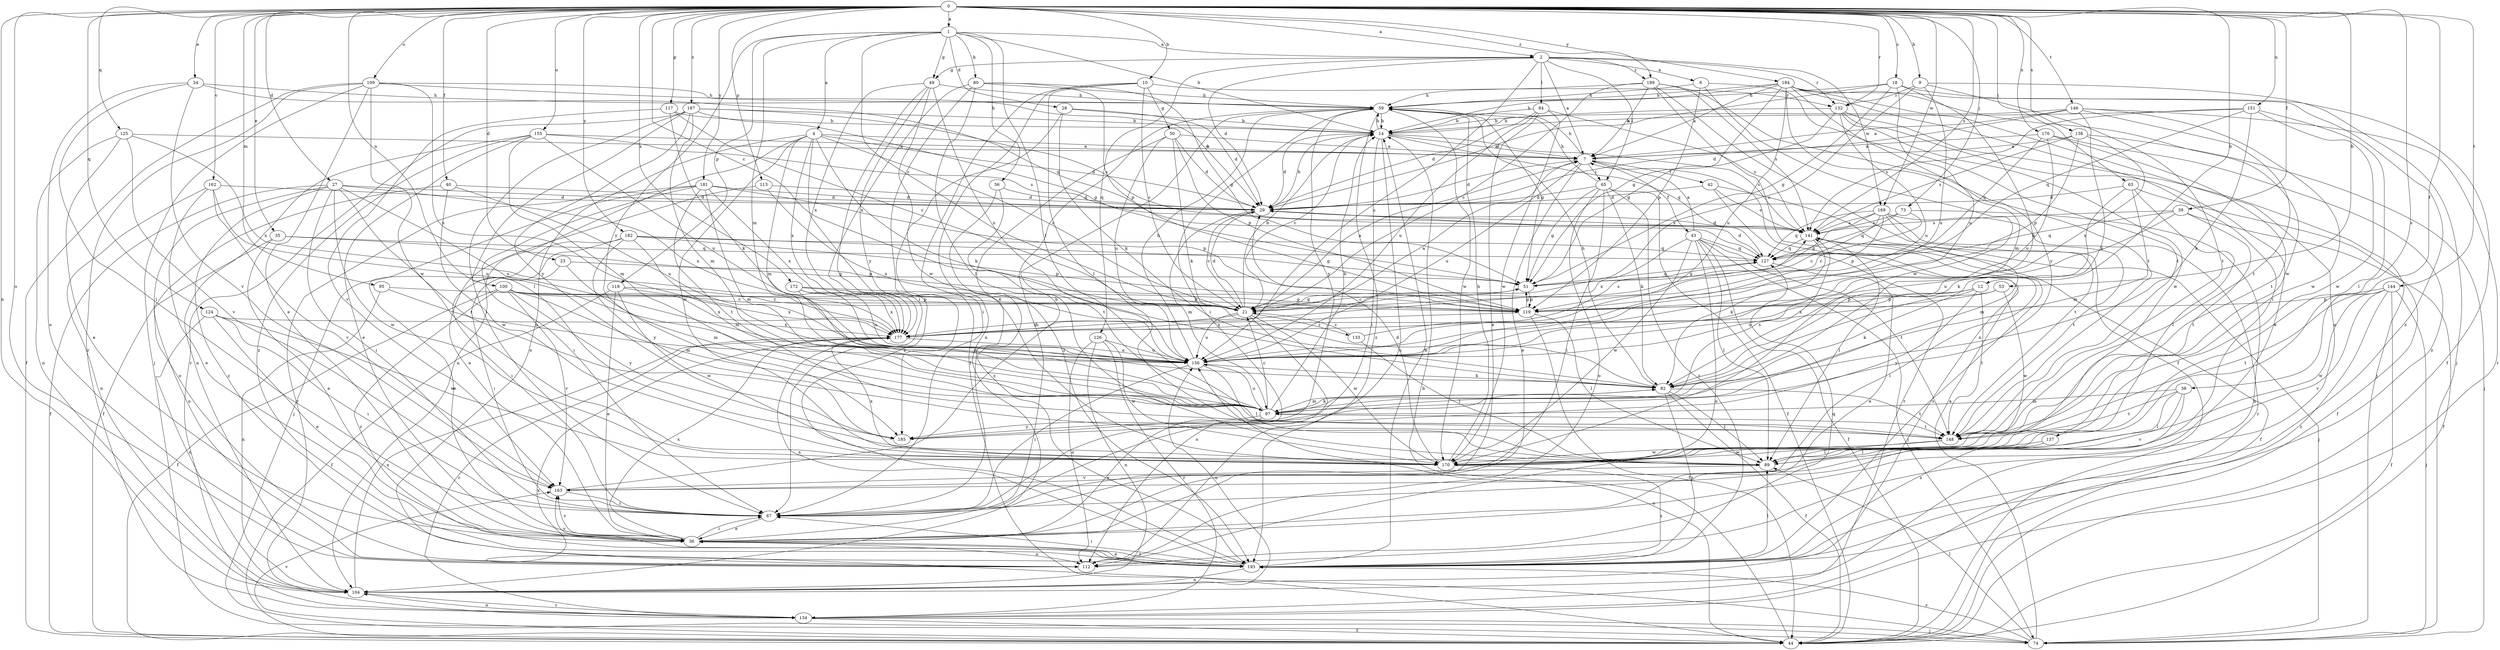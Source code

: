 strict digraph  {
0;
1;
2;
4;
6;
7;
9;
10;
12;
14;
18;
21;
23;
27;
28;
29;
34;
35;
36;
38;
39;
40;
42;
43;
44;
49;
50;
51;
53;
56;
59;
63;
65;
67;
73;
74;
80;
82;
84;
89;
95;
97;
100;
104;
109;
112;
113;
117;
118;
119;
124;
125;
126;
127;
132;
133;
134;
137;
138;
141;
144;
146;
148;
151;
155;
156;
162;
163;
169;
170;
172;
176;
177;
181;
182;
184;
185;
187;
189;
193;
0 -> 1  [label=a];
0 -> 2  [label=a];
0 -> 9  [label=b];
0 -> 10  [label=b];
0 -> 12  [label=b];
0 -> 18  [label=c];
0 -> 21  [label=c];
0 -> 23  [label=d];
0 -> 27  [label=d];
0 -> 34  [label=e];
0 -> 35  [label=e];
0 -> 38  [label=f];
0 -> 39  [label=f];
0 -> 40  [label=f];
0 -> 53  [label=h];
0 -> 63  [label=i];
0 -> 73  [label=j];
0 -> 95  [label=m];
0 -> 100  [label=n];
0 -> 104  [label=n];
0 -> 109  [label=o];
0 -> 112  [label=o];
0 -> 113  [label=p];
0 -> 117  [label=p];
0 -> 124  [label=q];
0 -> 125  [label=q];
0 -> 132  [label=r];
0 -> 137  [label=s];
0 -> 138  [label=s];
0 -> 141  [label=s];
0 -> 144  [label=t];
0 -> 146  [label=t];
0 -> 151  [label=u];
0 -> 155  [label=u];
0 -> 162  [label=v];
0 -> 169  [label=w];
0 -> 172  [label=x];
0 -> 176  [label=x];
0 -> 181  [label=y];
0 -> 182  [label=y];
0 -> 184  [label=y];
0 -> 187  [label=z];
0 -> 189  [label=z];
1 -> 2  [label=a];
1 -> 4  [label=a];
1 -> 14  [label=b];
1 -> 21  [label=c];
1 -> 28  [label=d];
1 -> 49  [label=g];
1 -> 56  [label=h];
1 -> 80  [label=k];
1 -> 97  [label=m];
1 -> 118  [label=p];
1 -> 148  [label=t];
1 -> 185  [label=y];
2 -> 6  [label=a];
2 -> 7  [label=a];
2 -> 29  [label=d];
2 -> 49  [label=g];
2 -> 65  [label=i];
2 -> 84  [label=l];
2 -> 126  [label=q];
2 -> 132  [label=r];
2 -> 156  [label=u];
2 -> 169  [label=w];
2 -> 189  [label=z];
4 -> 7  [label=a];
4 -> 21  [label=c];
4 -> 29  [label=d];
4 -> 82  [label=k];
4 -> 97  [label=m];
4 -> 104  [label=n];
4 -> 112  [label=o];
4 -> 170  [label=w];
4 -> 177  [label=x];
4 -> 193  [label=z];
6 -> 59  [label=h];
6 -> 119  [label=p];
6 -> 148  [label=t];
6 -> 170  [label=w];
7 -> 29  [label=d];
7 -> 36  [label=e];
7 -> 42  [label=f];
7 -> 43  [label=f];
7 -> 59  [label=h];
7 -> 65  [label=i];
7 -> 156  [label=u];
9 -> 21  [label=c];
9 -> 74  [label=j];
9 -> 132  [label=r];
9 -> 148  [label=t];
9 -> 156  [label=u];
10 -> 21  [label=c];
10 -> 50  [label=g];
10 -> 67  [label=i];
10 -> 89  [label=l];
10 -> 104  [label=n];
10 -> 132  [label=r];
12 -> 82  [label=k];
12 -> 119  [label=p];
12 -> 148  [label=t];
12 -> 177  [label=x];
12 -> 185  [label=y];
14 -> 7  [label=a];
14 -> 21  [label=c];
14 -> 29  [label=d];
14 -> 59  [label=h];
14 -> 67  [label=i];
14 -> 112  [label=o];
14 -> 127  [label=q];
14 -> 141  [label=s];
18 -> 29  [label=d];
18 -> 44  [label=f];
18 -> 51  [label=g];
18 -> 59  [label=h];
18 -> 82  [label=k];
18 -> 156  [label=u];
21 -> 7  [label=a];
21 -> 14  [label=b];
21 -> 29  [label=d];
21 -> 51  [label=g];
21 -> 112  [label=o];
21 -> 133  [label=r];
21 -> 156  [label=u];
21 -> 170  [label=w];
21 -> 177  [label=x];
23 -> 51  [label=g];
23 -> 67  [label=i];
23 -> 97  [label=m];
27 -> 29  [label=d];
27 -> 44  [label=f];
27 -> 67  [label=i];
27 -> 112  [label=o];
27 -> 148  [label=t];
27 -> 156  [label=u];
27 -> 170  [label=w];
27 -> 177  [label=x];
27 -> 193  [label=z];
28 -> 14  [label=b];
28 -> 29  [label=d];
28 -> 67  [label=i];
28 -> 82  [label=k];
29 -> 14  [label=b];
29 -> 21  [label=c];
29 -> 97  [label=m];
29 -> 141  [label=s];
34 -> 59  [label=h];
34 -> 67  [label=i];
34 -> 112  [label=o];
34 -> 127  [label=q];
34 -> 163  [label=v];
35 -> 36  [label=e];
35 -> 112  [label=o];
35 -> 119  [label=p];
35 -> 127  [label=q];
36 -> 59  [label=h];
36 -> 67  [label=i];
36 -> 112  [label=o];
36 -> 163  [label=v];
36 -> 177  [label=x];
36 -> 193  [label=z];
38 -> 89  [label=l];
38 -> 97  [label=m];
38 -> 148  [label=t];
38 -> 163  [label=v];
38 -> 193  [label=z];
39 -> 44  [label=f];
39 -> 127  [label=q];
39 -> 141  [label=s];
39 -> 148  [label=t];
39 -> 156  [label=u];
40 -> 29  [label=d];
40 -> 44  [label=f];
40 -> 156  [label=u];
40 -> 170  [label=w];
42 -> 29  [label=d];
42 -> 134  [label=r];
42 -> 141  [label=s];
42 -> 148  [label=t];
43 -> 7  [label=a];
43 -> 44  [label=f];
43 -> 74  [label=j];
43 -> 89  [label=l];
43 -> 112  [label=o];
43 -> 127  [label=q];
43 -> 148  [label=t];
43 -> 170  [label=w];
43 -> 177  [label=x];
44 -> 14  [label=b];
44 -> 156  [label=u];
44 -> 163  [label=v];
49 -> 59  [label=h];
49 -> 67  [label=i];
49 -> 156  [label=u];
49 -> 170  [label=w];
49 -> 177  [label=x];
49 -> 185  [label=y];
50 -> 7  [label=a];
50 -> 29  [label=d];
50 -> 82  [label=k];
50 -> 119  [label=p];
50 -> 156  [label=u];
50 -> 193  [label=z];
51 -> 21  [label=c];
51 -> 119  [label=p];
51 -> 127  [label=q];
53 -> 119  [label=p];
53 -> 156  [label=u];
53 -> 170  [label=w];
56 -> 29  [label=d];
56 -> 148  [label=t];
56 -> 193  [label=z];
59 -> 14  [label=b];
59 -> 51  [label=g];
59 -> 67  [label=i];
59 -> 170  [label=w];
59 -> 185  [label=y];
59 -> 193  [label=z];
63 -> 29  [label=d];
63 -> 44  [label=f];
63 -> 82  [label=k];
63 -> 89  [label=l];
63 -> 97  [label=m];
65 -> 29  [label=d];
65 -> 44  [label=f];
65 -> 51  [label=g];
65 -> 59  [label=h];
65 -> 67  [label=i];
65 -> 82  [label=k];
65 -> 112  [label=o];
65 -> 193  [label=z];
67 -> 36  [label=e];
73 -> 21  [label=c];
73 -> 104  [label=n];
73 -> 127  [label=q];
73 -> 141  [label=s];
74 -> 7  [label=a];
74 -> 89  [label=l];
74 -> 177  [label=x];
74 -> 193  [label=z];
80 -> 44  [label=f];
80 -> 51  [label=g];
80 -> 59  [label=h];
80 -> 89  [label=l];
80 -> 119  [label=p];
80 -> 177  [label=x];
82 -> 44  [label=f];
82 -> 59  [label=h];
82 -> 89  [label=l];
82 -> 97  [label=m];
82 -> 148  [label=t];
82 -> 193  [label=z];
84 -> 14  [label=b];
84 -> 29  [label=d];
84 -> 36  [label=e];
84 -> 141  [label=s];
84 -> 156  [label=u];
84 -> 170  [label=w];
89 -> 163  [label=v];
95 -> 104  [label=n];
95 -> 119  [label=p];
95 -> 156  [label=u];
97 -> 14  [label=b];
97 -> 21  [label=c];
97 -> 36  [label=e];
97 -> 82  [label=k];
97 -> 141  [label=s];
97 -> 148  [label=t];
97 -> 156  [label=u];
97 -> 185  [label=y];
100 -> 21  [label=c];
100 -> 44  [label=f];
100 -> 97  [label=m];
100 -> 119  [label=p];
100 -> 163  [label=v];
100 -> 177  [label=x];
100 -> 185  [label=y];
100 -> 193  [label=z];
104 -> 134  [label=r];
104 -> 156  [label=u];
104 -> 177  [label=x];
109 -> 29  [label=d];
109 -> 36  [label=e];
109 -> 44  [label=f];
109 -> 59  [label=h];
109 -> 74  [label=j];
109 -> 134  [label=r];
109 -> 156  [label=u];
109 -> 170  [label=w];
112 -> 127  [label=q];
113 -> 29  [label=d];
113 -> 36  [label=e];
113 -> 156  [label=u];
117 -> 14  [label=b];
117 -> 21  [label=c];
117 -> 82  [label=k];
117 -> 163  [label=v];
118 -> 21  [label=c];
118 -> 36  [label=e];
118 -> 44  [label=f];
118 -> 170  [label=w];
118 -> 177  [label=x];
119 -> 44  [label=f];
119 -> 51  [label=g];
119 -> 89  [label=l];
119 -> 177  [label=x];
124 -> 36  [label=e];
124 -> 67  [label=i];
124 -> 104  [label=n];
124 -> 170  [label=w];
124 -> 177  [label=x];
125 -> 7  [label=a];
125 -> 36  [label=e];
125 -> 104  [label=n];
125 -> 163  [label=v];
125 -> 177  [label=x];
126 -> 104  [label=n];
126 -> 112  [label=o];
126 -> 134  [label=r];
126 -> 156  [label=u];
126 -> 170  [label=w];
127 -> 29  [label=d];
127 -> 36  [label=e];
127 -> 51  [label=g];
132 -> 14  [label=b];
132 -> 36  [label=e];
132 -> 51  [label=g];
132 -> 74  [label=j];
132 -> 156  [label=u];
132 -> 170  [label=w];
133 -> 21  [label=c];
133 -> 89  [label=l];
133 -> 141  [label=s];
134 -> 44  [label=f];
134 -> 74  [label=j];
134 -> 104  [label=n];
137 -> 89  [label=l];
137 -> 170  [label=w];
138 -> 7  [label=a];
138 -> 74  [label=j];
138 -> 119  [label=p];
138 -> 141  [label=s];
138 -> 177  [label=x];
141 -> 29  [label=d];
141 -> 44  [label=f];
141 -> 67  [label=i];
141 -> 74  [label=j];
141 -> 82  [label=k];
141 -> 89  [label=l];
141 -> 127  [label=q];
144 -> 44  [label=f];
144 -> 74  [label=j];
144 -> 119  [label=p];
144 -> 148  [label=t];
144 -> 163  [label=v];
144 -> 170  [label=w];
144 -> 193  [label=z];
146 -> 7  [label=a];
146 -> 14  [label=b];
146 -> 29  [label=d];
146 -> 82  [label=k];
146 -> 134  [label=r];
146 -> 148  [label=t];
146 -> 170  [label=w];
148 -> 89  [label=l];
148 -> 170  [label=w];
151 -> 14  [label=b];
151 -> 82  [label=k];
151 -> 89  [label=l];
151 -> 127  [label=q];
151 -> 141  [label=s];
151 -> 170  [label=w];
155 -> 7  [label=a];
155 -> 36  [label=e];
155 -> 97  [label=m];
155 -> 104  [label=n];
155 -> 141  [label=s];
155 -> 156  [label=u];
155 -> 193  [label=z];
156 -> 59  [label=h];
156 -> 67  [label=i];
156 -> 82  [label=k];
156 -> 89  [label=l];
162 -> 29  [label=d];
162 -> 36  [label=e];
162 -> 104  [label=n];
162 -> 156  [label=u];
162 -> 163  [label=v];
163 -> 59  [label=h];
163 -> 67  [label=i];
169 -> 21  [label=c];
169 -> 51  [label=g];
169 -> 97  [label=m];
169 -> 119  [label=p];
169 -> 127  [label=q];
169 -> 134  [label=r];
169 -> 141  [label=s];
169 -> 148  [label=t];
170 -> 29  [label=d];
170 -> 59  [label=h];
170 -> 177  [label=x];
170 -> 193  [label=z];
172 -> 21  [label=c];
172 -> 97  [label=m];
172 -> 119  [label=p];
172 -> 156  [label=u];
172 -> 177  [label=x];
176 -> 7  [label=a];
176 -> 127  [label=q];
176 -> 148  [label=t];
176 -> 156  [label=u];
176 -> 193  [label=z];
177 -> 7  [label=a];
177 -> 134  [label=r];
177 -> 156  [label=u];
181 -> 29  [label=d];
181 -> 67  [label=i];
181 -> 74  [label=j];
181 -> 97  [label=m];
181 -> 119  [label=p];
181 -> 134  [label=r];
181 -> 148  [label=t];
181 -> 177  [label=x];
182 -> 36  [label=e];
182 -> 51  [label=g];
182 -> 67  [label=i];
182 -> 97  [label=m];
182 -> 119  [label=p];
182 -> 127  [label=q];
182 -> 185  [label=y];
184 -> 7  [label=a];
184 -> 14  [label=b];
184 -> 51  [label=g];
184 -> 59  [label=h];
184 -> 67  [label=i];
184 -> 97  [label=m];
184 -> 112  [label=o];
184 -> 156  [label=u];
184 -> 170  [label=w];
184 -> 185  [label=y];
184 -> 193  [label=z];
187 -> 14  [label=b];
187 -> 51  [label=g];
187 -> 67  [label=i];
187 -> 89  [label=l];
187 -> 97  [label=m];
187 -> 134  [label=r];
187 -> 141  [label=s];
187 -> 185  [label=y];
189 -> 7  [label=a];
189 -> 21  [label=c];
189 -> 44  [label=f];
189 -> 59  [label=h];
189 -> 104  [label=n];
189 -> 141  [label=s];
189 -> 148  [label=t];
193 -> 14  [label=b];
193 -> 36  [label=e];
193 -> 67  [label=i];
193 -> 89  [label=l];
193 -> 104  [label=n];
193 -> 141  [label=s];
193 -> 163  [label=v];
193 -> 177  [label=x];
}
